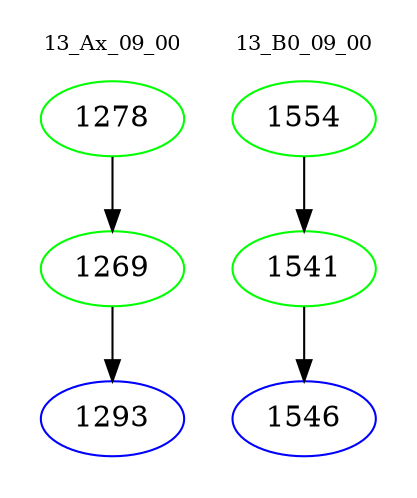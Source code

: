 digraph{
subgraph cluster_0 {
color = white
label = "13_Ax_09_00";
fontsize=10;
T0_1278 [label="1278", color="green"]
T0_1278 -> T0_1269 [color="black"]
T0_1269 [label="1269", color="green"]
T0_1269 -> T0_1293 [color="black"]
T0_1293 [label="1293", color="blue"]
}
subgraph cluster_1 {
color = white
label = "13_B0_09_00";
fontsize=10;
T1_1554 [label="1554", color="green"]
T1_1554 -> T1_1541 [color="black"]
T1_1541 [label="1541", color="green"]
T1_1541 -> T1_1546 [color="black"]
T1_1546 [label="1546", color="blue"]
}
}
